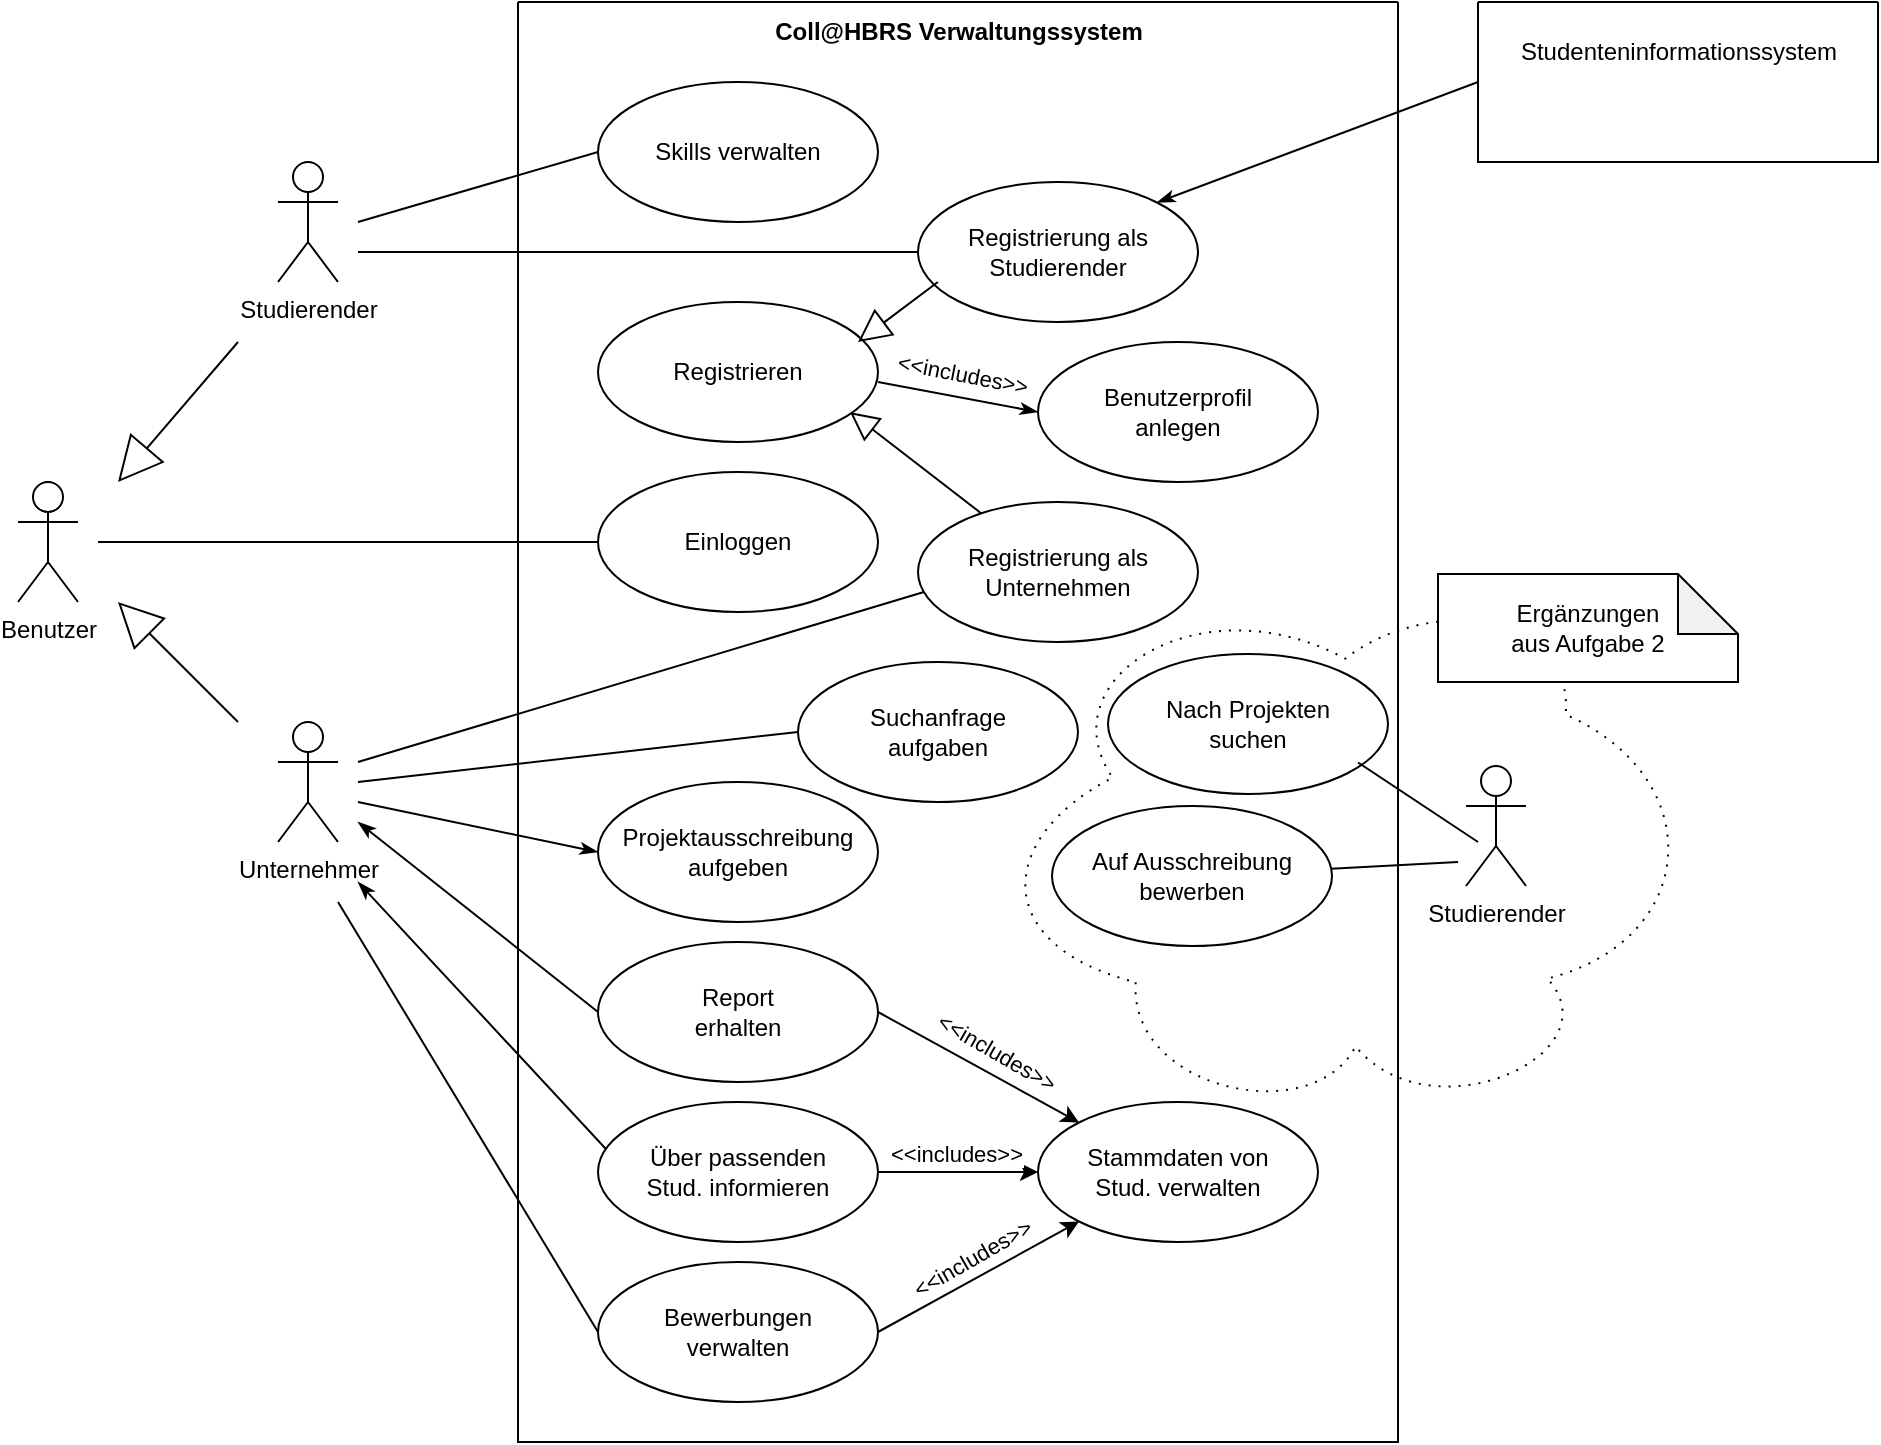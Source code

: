 <mxfile version="22.1.4" type="github">
  <diagram name="Seite-1" id="2JOwtT9A2yt5OOmGQS--">
    <mxGraphModel dx="1434" dy="782" grid="1" gridSize="10" guides="1" tooltips="1" connect="1" arrows="1" fold="1" page="1" pageScale="1" pageWidth="1169" pageHeight="827" math="0" shadow="0">
      <root>
        <mxCell id="0" />
        <mxCell id="1" parent="0" />
        <mxCell id="fI4TgQmks6pxzs4s7WWF-3" value="" style="swimlane;startSize=0;" parent="1" vertex="1">
          <mxGeometry x="400" y="80" width="440" height="720" as="geometry" />
        </mxCell>
        <mxCell id="AG2GRXVtD6VX4yJEYgdU-3" value="" style="ellipse;shape=cloud;whiteSpace=wrap;html=1;rotation=-86;dashed=1;dashPattern=1 4;fillColor=none;" vertex="1" parent="fI4TgQmks6pxzs4s7WWF-3">
          <mxGeometry x="271.59" y="242.81" width="270" height="373" as="geometry" />
        </mxCell>
        <mxCell id="fI4TgQmks6pxzs4s7WWF-11" value="Einloggen" style="ellipse;whiteSpace=wrap;html=1;" parent="fI4TgQmks6pxzs4s7WWF-3" vertex="1">
          <mxGeometry x="40" y="235" width="140" height="70" as="geometry" />
        </mxCell>
        <mxCell id="SzQzMrN-KdYhucgNmKku-21" style="edgeStyle=none;rounded=0;orthogonalLoop=1;jettySize=auto;html=1;entryX=0;entryY=0.5;entryDx=0;entryDy=0;endArrow=classicThin;endFill=1;" parent="fI4TgQmks6pxzs4s7WWF-3" target="SzQzMrN-KdYhucgNmKku-20" edge="1">
          <mxGeometry relative="1" as="geometry">
            <mxPoint x="180" y="190" as="sourcePoint" />
          </mxGeometry>
        </mxCell>
        <mxCell id="SzQzMrN-KdYhucgNmKku-42" value="&amp;lt;&amp;lt;includes&amp;gt;&amp;gt;" style="edgeLabel;html=1;align=center;verticalAlign=middle;resizable=0;points=[];rotation=11;" parent="SzQzMrN-KdYhucgNmKku-21" vertex="1" connectable="0">
          <mxGeometry x="-0.181" y="-2" relative="1" as="geometry">
            <mxPoint x="9" y="-12" as="offset" />
          </mxGeometry>
        </mxCell>
        <mxCell id="fI4TgQmks6pxzs4s7WWF-13" value="Skills verwalten" style="ellipse;whiteSpace=wrap;html=1;" parent="fI4TgQmks6pxzs4s7WWF-3" vertex="1">
          <mxGeometry x="40" y="40" width="140" height="70" as="geometry" />
        </mxCell>
        <mxCell id="SzQzMrN-KdYhucgNmKku-5" style="edgeStyle=none;rounded=0;orthogonalLoop=1;jettySize=auto;html=1;endArrow=none;endFill=0;entryX=0;entryY=0.5;entryDx=0;entryDy=0;" parent="fI4TgQmks6pxzs4s7WWF-3" target="fI4TgQmks6pxzs4s7WWF-13" edge="1">
          <mxGeometry relative="1" as="geometry">
            <mxPoint x="-80" y="110" as="sourcePoint" />
            <mxPoint x="-90" y="20" as="targetPoint" />
          </mxGeometry>
        </mxCell>
        <mxCell id="SzQzMrN-KdYhucgNmKku-7" value="Projektausschreibung&lt;br&gt;aufgeben" style="ellipse;whiteSpace=wrap;html=1;" parent="fI4TgQmks6pxzs4s7WWF-3" vertex="1">
          <mxGeometry x="40" y="390" width="140" height="70" as="geometry" />
        </mxCell>
        <mxCell id="SzQzMrN-KdYhucgNmKku-9" value="Suchanfrage&lt;br&gt;aufgaben" style="ellipse;whiteSpace=wrap;html=1;" parent="fI4TgQmks6pxzs4s7WWF-3" vertex="1">
          <mxGeometry x="140" y="330" width="140" height="70" as="geometry" />
        </mxCell>
        <mxCell id="SzQzMrN-KdYhucgNmKku-51" style="edgeStyle=none;rounded=0;orthogonalLoop=1;jettySize=auto;html=1;endArrow=classicThin;endFill=1;" parent="fI4TgQmks6pxzs4s7WWF-3" edge="1">
          <mxGeometry relative="1" as="geometry">
            <mxPoint x="-80" y="440" as="targetPoint" />
            <mxPoint x="50" y="580" as="sourcePoint" />
          </mxGeometry>
        </mxCell>
        <mxCell id="SzQzMrN-KdYhucgNmKku-61" style="edgeStyle=none;rounded=0;orthogonalLoop=1;jettySize=auto;html=1;exitX=1;exitY=0.5;exitDx=0;exitDy=0;entryX=0;entryY=0.5;entryDx=0;entryDy=0;" parent="fI4TgQmks6pxzs4s7WWF-3" source="SzQzMrN-KdYhucgNmKku-11" target="SzQzMrN-KdYhucgNmKku-56" edge="1">
          <mxGeometry relative="1" as="geometry" />
        </mxCell>
        <mxCell id="SzQzMrN-KdYhucgNmKku-11" value="Über passenden&lt;br&gt;Stud. informieren" style="ellipse;whiteSpace=wrap;html=1;" parent="fI4TgQmks6pxzs4s7WWF-3" vertex="1">
          <mxGeometry x="40" y="550" width="140" height="70" as="geometry" />
        </mxCell>
        <mxCell id="SzQzMrN-KdYhucgNmKku-48" style="edgeStyle=none;rounded=0;orthogonalLoop=1;jettySize=auto;html=1;exitX=0.9;exitY=0.786;exitDx=0;exitDy=0;endArrow=none;endFill=0;exitPerimeter=0;startArrow=block;startFill=0;startSize=12;" parent="fI4TgQmks6pxzs4s7WWF-3" source="fI4TgQmks6pxzs4s7WWF-10" target="SzQzMrN-KdYhucgNmKku-46" edge="1">
          <mxGeometry relative="1" as="geometry" />
        </mxCell>
        <mxCell id="fI4TgQmks6pxzs4s7WWF-10" value="Registrieren" style="ellipse;whiteSpace=wrap;html=1;" parent="fI4TgQmks6pxzs4s7WWF-3" vertex="1">
          <mxGeometry x="40" y="150" width="140" height="70" as="geometry" />
        </mxCell>
        <mxCell id="SzQzMrN-KdYhucgNmKku-17" value="&lt;b&gt;Coll@HBRS Verwaltungssystem&lt;/b&gt;" style="text;html=1;align=center;verticalAlign=middle;resizable=0;points=[];autosize=1;strokeColor=none;fillColor=none;" parent="fI4TgQmks6pxzs4s7WWF-3" vertex="1">
          <mxGeometry x="115" width="210" height="30" as="geometry" />
        </mxCell>
        <mxCell id="SzQzMrN-KdYhucgNmKku-20" value="Benutzerprofil&lt;br&gt;anlegen" style="ellipse;whiteSpace=wrap;html=1;" parent="fI4TgQmks6pxzs4s7WWF-3" vertex="1">
          <mxGeometry x="260" y="170" width="140" height="70" as="geometry" />
        </mxCell>
        <mxCell id="SzQzMrN-KdYhucgNmKku-49" style="edgeStyle=none;rounded=0;orthogonalLoop=1;jettySize=auto;html=1;exitX=0.021;exitY=0.643;exitDx=0;exitDy=0;endArrow=none;endFill=0;startArrow=none;startFill=0;exitPerimeter=0;" parent="fI4TgQmks6pxzs4s7WWF-3" source="SzQzMrN-KdYhucgNmKku-46" edge="1">
          <mxGeometry relative="1" as="geometry">
            <mxPoint x="-80" y="380" as="targetPoint" />
            <mxPoint x="204.06" y="313.99" as="sourcePoint" />
          </mxGeometry>
        </mxCell>
        <mxCell id="SzQzMrN-KdYhucgNmKku-46" value="Registrierung als&lt;br&gt;Unternehmen" style="ellipse;whiteSpace=wrap;html=1;" parent="fI4TgQmks6pxzs4s7WWF-3" vertex="1">
          <mxGeometry x="200" y="250" width="140" height="70" as="geometry" />
        </mxCell>
        <mxCell id="AG2GRXVtD6VX4yJEYgdU-1" style="edgeStyle=orthogonalEdgeStyle;rounded=0;orthogonalLoop=1;jettySize=auto;html=1;exitX=0;exitY=0.5;exitDx=0;exitDy=0;endArrow=none;endFill=0;" edge="1" parent="fI4TgQmks6pxzs4s7WWF-3" source="SzQzMrN-KdYhucgNmKku-47">
          <mxGeometry relative="1" as="geometry">
            <mxPoint x="-80" y="125" as="targetPoint" />
          </mxGeometry>
        </mxCell>
        <mxCell id="SzQzMrN-KdYhucgNmKku-47" value="Registrierung als&lt;br&gt;Studierender" style="ellipse;whiteSpace=wrap;html=1;" parent="fI4TgQmks6pxzs4s7WWF-3" vertex="1">
          <mxGeometry x="200" y="90" width="140" height="70" as="geometry" />
        </mxCell>
        <mxCell id="SzQzMrN-KdYhucgNmKku-50" style="edgeStyle=none;rounded=0;orthogonalLoop=1;jettySize=auto;html=1;entryX=0.071;entryY=0.714;entryDx=0;entryDy=0;entryPerimeter=0;endArrow=none;endFill=0;startArrow=block;startFill=0;targetPerimeterSpacing=6;sourcePerimeterSpacing=6;startSize=14;" parent="fI4TgQmks6pxzs4s7WWF-3" target="SzQzMrN-KdYhucgNmKku-47" edge="1">
          <mxGeometry relative="1" as="geometry">
            <mxPoint x="170" y="170" as="sourcePoint" />
          </mxGeometry>
        </mxCell>
        <mxCell id="SzQzMrN-KdYhucgNmKku-55" style="edgeStyle=none;rounded=0;orthogonalLoop=1;jettySize=auto;html=1;exitX=0;exitY=0.5;exitDx=0;exitDy=0;endArrow=none;endFill=0;" parent="fI4TgQmks6pxzs4s7WWF-3" source="SzQzMrN-KdYhucgNmKku-52" edge="1">
          <mxGeometry relative="1" as="geometry">
            <mxPoint x="-90" y="450" as="targetPoint" />
          </mxGeometry>
        </mxCell>
        <mxCell id="SzQzMrN-KdYhucgNmKku-60" style="edgeStyle=none;rounded=0;orthogonalLoop=1;jettySize=auto;html=1;exitX=1;exitY=0.5;exitDx=0;exitDy=0;entryX=0;entryY=1;entryDx=0;entryDy=0;" parent="fI4TgQmks6pxzs4s7WWF-3" source="SzQzMrN-KdYhucgNmKku-52" target="SzQzMrN-KdYhucgNmKku-56" edge="1">
          <mxGeometry relative="1" as="geometry" />
        </mxCell>
        <mxCell id="SzQzMrN-KdYhucgNmKku-52" value="Bewerbungen&lt;br&gt;verwalten" style="ellipse;whiteSpace=wrap;html=1;" parent="fI4TgQmks6pxzs4s7WWF-3" vertex="1">
          <mxGeometry x="40" y="630" width="140" height="70" as="geometry" />
        </mxCell>
        <mxCell id="SzQzMrN-KdYhucgNmKku-54" style="edgeStyle=none;rounded=0;orthogonalLoop=1;jettySize=auto;html=1;exitX=0;exitY=0.5;exitDx=0;exitDy=0;endArrow=classicThin;endFill=1;" parent="fI4TgQmks6pxzs4s7WWF-3" source="SzQzMrN-KdYhucgNmKku-53" edge="1">
          <mxGeometry relative="1" as="geometry">
            <mxPoint x="-80" y="410" as="targetPoint" />
          </mxGeometry>
        </mxCell>
        <mxCell id="SzQzMrN-KdYhucgNmKku-62" style="edgeStyle=none;rounded=0;orthogonalLoop=1;jettySize=auto;html=1;exitX=1;exitY=0.5;exitDx=0;exitDy=0;entryX=0;entryY=0;entryDx=0;entryDy=0;" parent="fI4TgQmks6pxzs4s7WWF-3" source="SzQzMrN-KdYhucgNmKku-53" target="SzQzMrN-KdYhucgNmKku-56" edge="1">
          <mxGeometry relative="1" as="geometry" />
        </mxCell>
        <mxCell id="SzQzMrN-KdYhucgNmKku-63" value="&amp;lt;&amp;lt;includes&amp;gt;&amp;gt;" style="edgeLabel;html=1;align=center;verticalAlign=middle;resizable=0;points=[];rotation=30;" parent="SzQzMrN-KdYhucgNmKku-62" vertex="1" connectable="0">
          <mxGeometry x="-0.086" y="-2" relative="1" as="geometry">
            <mxPoint x="14" y="-7" as="offset" />
          </mxGeometry>
        </mxCell>
        <mxCell id="SzQzMrN-KdYhucgNmKku-64" value="&amp;lt;&amp;lt;includes&amp;gt;&amp;gt;" style="edgeLabel;html=1;align=center;verticalAlign=middle;resizable=0;points=[];rotation=-30;" parent="SzQzMrN-KdYhucgNmKku-62" vertex="1" connectable="0">
          <mxGeometry x="-0.086" y="-2" relative="1" as="geometry">
            <mxPoint x="2" y="96" as="offset" />
          </mxGeometry>
        </mxCell>
        <mxCell id="SzQzMrN-KdYhucgNmKku-65" value="&amp;lt;&amp;lt;includes&amp;gt;&amp;gt;" style="edgeLabel;html=1;align=center;verticalAlign=middle;resizable=0;points=[];rotation=0;" parent="SzQzMrN-KdYhucgNmKku-62" vertex="1" connectable="0">
          <mxGeometry x="-0.086" y="-2" relative="1" as="geometry">
            <mxPoint x="-6" y="44" as="offset" />
          </mxGeometry>
        </mxCell>
        <mxCell id="SzQzMrN-KdYhucgNmKku-53" value="Report&lt;br&gt;erhalten" style="ellipse;whiteSpace=wrap;html=1;" parent="fI4TgQmks6pxzs4s7WWF-3" vertex="1">
          <mxGeometry x="40" y="470" width="140" height="70" as="geometry" />
        </mxCell>
        <mxCell id="SzQzMrN-KdYhucgNmKku-56" value="Stammdaten von&lt;br&gt;Stud. verwalten" style="ellipse;whiteSpace=wrap;html=1;" parent="fI4TgQmks6pxzs4s7WWF-3" vertex="1">
          <mxGeometry x="260" y="550" width="140" height="70" as="geometry" />
        </mxCell>
        <mxCell id="AG2GRXVtD6VX4yJEYgdU-5" value="Nach Projekten&lt;br&gt;suchen" style="ellipse;whiteSpace=wrap;html=1;" vertex="1" parent="fI4TgQmks6pxzs4s7WWF-3">
          <mxGeometry x="295" y="326" width="140" height="70" as="geometry" />
        </mxCell>
        <mxCell id="AG2GRXVtD6VX4yJEYgdU-6" value="Auf Ausschreibung&lt;br&gt;bewerben" style="ellipse;whiteSpace=wrap;html=1;" vertex="1" parent="fI4TgQmks6pxzs4s7WWF-3">
          <mxGeometry x="267" y="402" width="140" height="70" as="geometry" />
        </mxCell>
        <mxCell id="AG2GRXVtD6VX4yJEYgdU-8" value="Ergänzungen&lt;br&gt;aus Aufgabe 2" style="shape=note;whiteSpace=wrap;html=1;backgroundOutline=1;darkOpacity=0.05;" vertex="1" parent="fI4TgQmks6pxzs4s7WWF-3">
          <mxGeometry x="460" y="286" width="150" height="54" as="geometry" />
        </mxCell>
        <mxCell id="AG2GRXVtD6VX4yJEYgdU-10" value="" style="endArrow=none;html=1;rounded=0;" edge="1" parent="fI4TgQmks6pxzs4s7WWF-3">
          <mxGeometry width="50" height="50" relative="1" as="geometry">
            <mxPoint x="420.003" y="380.244" as="sourcePoint" />
            <mxPoint x="480" y="420" as="targetPoint" />
          </mxGeometry>
        </mxCell>
        <mxCell id="AG2GRXVtD6VX4yJEYgdU-11" value="" style="endArrow=none;html=1;rounded=0;" edge="1" parent="fI4TgQmks6pxzs4s7WWF-3" source="AG2GRXVtD6VX4yJEYgdU-6">
          <mxGeometry width="50" height="50" relative="1" as="geometry">
            <mxPoint x="430.003" y="390.244" as="sourcePoint" />
            <mxPoint x="470" y="430" as="targetPoint" />
          </mxGeometry>
        </mxCell>
        <mxCell id="fI4TgQmks6pxzs4s7WWF-5" value="Unternehmer" style="shape=umlActor;verticalLabelPosition=bottom;verticalAlign=top;html=1;" parent="1" vertex="1">
          <mxGeometry x="280" y="440" width="30" height="60" as="geometry" />
        </mxCell>
        <mxCell id="SzQzMrN-KdYhucgNmKku-4" style="edgeStyle=none;rounded=0;orthogonalLoop=1;jettySize=auto;html=1;entryX=0;entryY=0.5;entryDx=0;entryDy=0;endArrow=none;endFill=0;" parent="1" target="fI4TgQmks6pxzs4s7WWF-11" edge="1">
          <mxGeometry relative="1" as="geometry">
            <mxPoint x="190" y="350" as="sourcePoint" />
          </mxGeometry>
        </mxCell>
        <mxCell id="fI4TgQmks6pxzs4s7WWF-6" value="Benutzer" style="shape=umlActor;verticalLabelPosition=bottom;verticalAlign=top;html=1;" parent="1" vertex="1">
          <mxGeometry x="150" y="320" width="30" height="60" as="geometry" />
        </mxCell>
        <mxCell id="fI4TgQmks6pxzs4s7WWF-16" style="rounded=0;orthogonalLoop=1;jettySize=auto;html=1;endArrow=block;endFill=0;endSize=20;" parent="1" edge="1">
          <mxGeometry relative="1" as="geometry">
            <mxPoint x="260" y="440" as="sourcePoint" />
            <mxPoint x="200" y="380" as="targetPoint" />
          </mxGeometry>
        </mxCell>
        <mxCell id="fI4TgQmks6pxzs4s7WWF-8" value="Studierender" style="shape=umlActor;verticalLabelPosition=bottom;verticalAlign=top;html=1;" parent="1" vertex="1">
          <mxGeometry x="280" y="160" width="30" height="60" as="geometry" />
        </mxCell>
        <mxCell id="SzQzMrN-KdYhucgNmKku-1" style="rounded=0;orthogonalLoop=1;jettySize=auto;html=1;endArrow=block;endFill=0;endSize=20;" parent="1" edge="1">
          <mxGeometry relative="1" as="geometry">
            <mxPoint x="260" y="250" as="sourcePoint" />
            <mxPoint x="200" y="320" as="targetPoint" />
          </mxGeometry>
        </mxCell>
        <mxCell id="SzQzMrN-KdYhucgNmKku-8" style="edgeStyle=none;rounded=0;orthogonalLoop=1;jettySize=auto;html=1;entryX=0;entryY=0.5;entryDx=0;entryDy=0;endArrow=classicThin;endFill=1;" parent="1" target="SzQzMrN-KdYhucgNmKku-7" edge="1">
          <mxGeometry relative="1" as="geometry">
            <mxPoint x="320" y="480" as="sourcePoint" />
            <mxPoint x="410" y="485" as="targetPoint" />
          </mxGeometry>
        </mxCell>
        <mxCell id="SzQzMrN-KdYhucgNmKku-10" style="edgeStyle=none;rounded=0;orthogonalLoop=1;jettySize=auto;html=1;entryX=0;entryY=0.5;entryDx=0;entryDy=0;endArrow=none;endFill=0;" parent="1" target="SzQzMrN-KdYhucgNmKku-9" edge="1">
          <mxGeometry relative="1" as="geometry">
            <mxPoint x="320" y="470" as="sourcePoint" />
            <mxPoint x="450" y="535" as="targetPoint" />
          </mxGeometry>
        </mxCell>
        <mxCell id="SzQzMrN-KdYhucgNmKku-41" style="edgeStyle=none;rounded=0;orthogonalLoop=1;jettySize=auto;html=1;exitX=0;exitY=0.5;exitDx=0;exitDy=0;entryX=1;entryY=0;entryDx=0;entryDy=0;endArrow=classicThin;endFill=1;" parent="1" source="SzQzMrN-KdYhucgNmKku-14" target="SzQzMrN-KdYhucgNmKku-47" edge="1">
          <mxGeometry relative="1" as="geometry">
            <mxPoint x="930" y="250" as="targetPoint" />
          </mxGeometry>
        </mxCell>
        <mxCell id="SzQzMrN-KdYhucgNmKku-14" value="" style="swimlane;startSize=0;" parent="1" vertex="1">
          <mxGeometry x="880" y="80" width="200" height="80" as="geometry" />
        </mxCell>
        <mxCell id="SzQzMrN-KdYhucgNmKku-16" value="Studenteninformationssystem" style="text;html=1;align=center;verticalAlign=middle;resizable=0;points=[];autosize=1;strokeColor=none;fillColor=none;" parent="SzQzMrN-KdYhucgNmKku-14" vertex="1">
          <mxGeometry x="10" y="10" width="180" height="30" as="geometry" />
        </mxCell>
        <mxCell id="AG2GRXVtD6VX4yJEYgdU-2" value="Studierender" style="shape=umlActor;verticalLabelPosition=bottom;verticalAlign=top;html=1;" vertex="1" parent="1">
          <mxGeometry x="874" y="462" width="30" height="60" as="geometry" />
        </mxCell>
      </root>
    </mxGraphModel>
  </diagram>
</mxfile>
